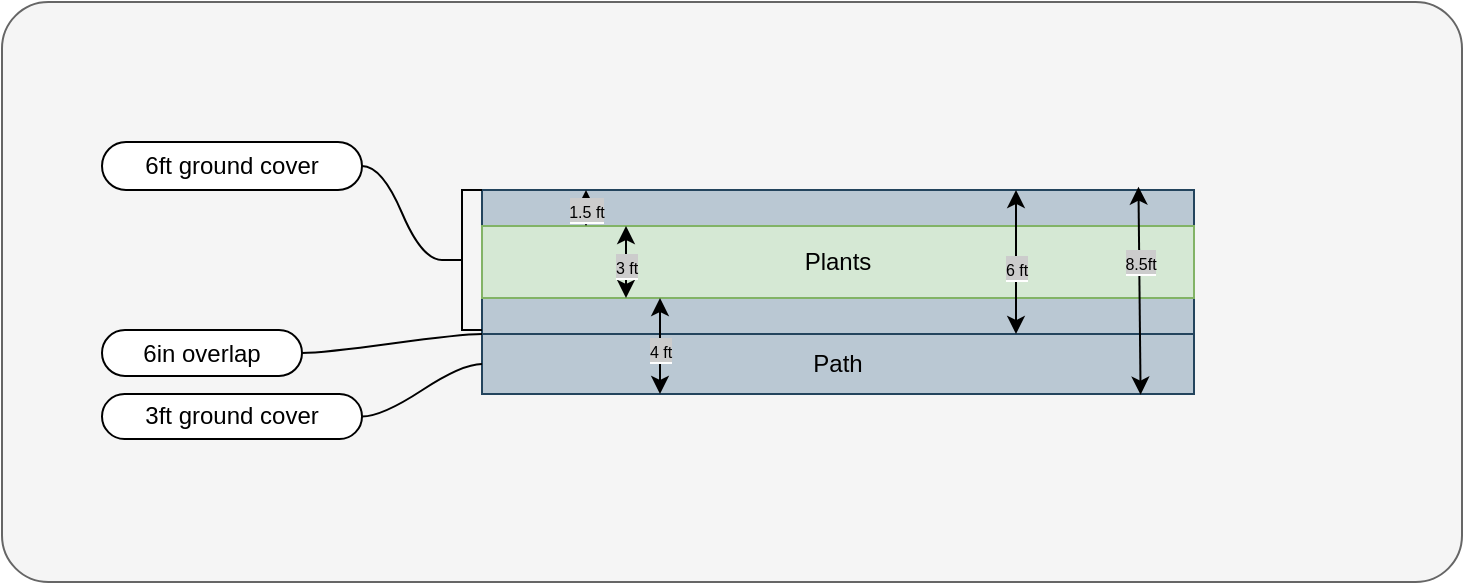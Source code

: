 <mxfile version="14.1.5" type="device" pages="2"><diagram id="gE3I5sO9jnVOb5D97aRu" name="spacing"><mxGraphModel dx="706" dy="423" grid="1" gridSize="10" guides="1" tooltips="1" connect="1" arrows="1" fold="1" page="1" pageScale="1" pageWidth="1100" pageHeight="850" background="none" math="0" shadow="0"><root><mxCell id="51EHYPrN5txZ1u36gJuT-0"/><mxCell id="51EHYPrN5txZ1u36gJuT-1" parent="51EHYPrN5txZ1u36gJuT-0"/><mxCell id="uybSEQsgyIOswkNyAxcP-0" value="" style="rounded=1;whiteSpace=wrap;html=1;fillColor=#f5f5f5;strokeColor=#666666;fontColor=#333333;arcSize=8;" vertex="1" parent="51EHYPrN5txZ1u36gJuT-1"><mxGeometry x="230" y="96" width="730" height="290" as="geometry"/></mxCell><mxCell id="51EHYPrN5txZ1u36gJuT-2" value="" style="group" parent="51EHYPrN5txZ1u36gJuT-1" vertex="1" connectable="0"><mxGeometry x="470" y="190" width="356" height="102" as="geometry"/></mxCell><mxCell id="51EHYPrN5txZ1u36gJuT-3" value="Path" style="rounded=0;whiteSpace=wrap;html=1;direction=south;fillColor=#bac8d3;strokeColor=#23445d;container=0;" parent="51EHYPrN5txZ1u36gJuT-2" vertex="1"><mxGeometry y="72" width="356.0" height="30" as="geometry"/></mxCell><mxCell id="51EHYPrN5txZ1u36gJuT-4" value="" style="rounded=0;whiteSpace=wrap;html=1;direction=south;fillColor=#bac8d3;strokeColor=#23445d;container=0;" parent="51EHYPrN5txZ1u36gJuT-2" vertex="1"><mxGeometry width="356.0" height="72" as="geometry"/></mxCell><mxCell id="51EHYPrN5txZ1u36gJuT-5" value="Plants" style="rounded=0;whiteSpace=wrap;html=1;direction=south;fillColor=#d5e8d4;strokeColor=#82b366;container=0;" parent="51EHYPrN5txZ1u36gJuT-2" vertex="1"><mxGeometry y="18" width="356.0" height="36" as="geometry"/></mxCell><mxCell id="WfmqOatAG1XsQX6PbDF4-4" value="&lt;span style=&quot;background-color: rgb(204 , 204 , 204)&quot;&gt;&lt;font style=&quot;font-size: 8px&quot;&gt;8.5ft&lt;/font&gt;&lt;/span&gt;" style="endArrow=classic;startArrow=classic;html=1;exitX=1.011;exitY=0.075;exitDx=0;exitDy=0;entryX=-0.023;entryY=0.078;entryDx=0;entryDy=0;entryPerimeter=0;exitPerimeter=0;" edge="1" parent="51EHYPrN5txZ1u36gJuT-2" source="51EHYPrN5txZ1u36gJuT-3" target="51EHYPrN5txZ1u36gJuT-4"><mxGeometry x="0.276" width="50" height="50" relative="1" as="geometry"><mxPoint x="277" y="112" as="sourcePoint"/><mxPoint x="277" y="64" as="targetPoint"/><mxPoint as="offset"/></mxGeometry></mxCell><mxCell id="WfmqOatAG1XsQX6PbDF4-5" value="&lt;span style=&quot;background-color: rgb(204 , 204 , 204)&quot;&gt;&lt;font style=&quot;font-size: 8px&quot;&gt;4 ft&lt;/font&gt;&lt;/span&gt;" style="endArrow=classic;startArrow=classic;html=1;exitX=1;exitY=0.75;exitDx=0;exitDy=0;entryX=1;entryY=0.75;entryDx=0;entryDy=0;" edge="1" parent="51EHYPrN5txZ1u36gJuT-2" source="51EHYPrN5txZ1u36gJuT-3" target="51EHYPrN5txZ1u36gJuT-5"><mxGeometry x="-0.083" width="50" height="50" relative="1" as="geometry"><mxPoint x="339.3" y="112.33" as="sourcePoint"/><mxPoint x="338.232" y="8.344" as="targetPoint"/><mxPoint as="offset"/></mxGeometry></mxCell><mxCell id="WfmqOatAG1XsQX6PbDF4-6" value="&lt;span style=&quot;background-color: rgb(204 , 204 , 204)&quot;&gt;&lt;font style=&quot;font-size: 8px&quot;&gt;6 ft&lt;/font&gt;&lt;/span&gt;" style="endArrow=classic;startArrow=classic;html=1;exitX=0;exitY=0.25;exitDx=0;exitDy=0;entryX=0;entryY=0.25;entryDx=0;entryDy=0;" edge="1" parent="51EHYPrN5txZ1u36gJuT-2" source="51EHYPrN5txZ1u36gJuT-3" target="51EHYPrN5txZ1u36gJuT-4"><mxGeometry x="-0.083" width="50" height="50" relative="1" as="geometry"><mxPoint x="99" y="112" as="sourcePoint"/><mxPoint x="99" y="64" as="targetPoint"/><mxPoint as="offset"/></mxGeometry></mxCell><mxCell id="WfmqOatAG1XsQX6PbDF4-7" value="&lt;span style=&quot;background-color: rgb(204 , 204 , 204)&quot;&gt;&lt;font style=&quot;font-size: 8px&quot;&gt;1.5 ft&lt;/font&gt;&lt;/span&gt;" style="endArrow=classic;startArrow=classic;html=1;exitX=0;exitY=0.75;exitDx=0;exitDy=0;entryX=0;entryY=0.75;entryDx=0;entryDy=0;" edge="1" parent="51EHYPrN5txZ1u36gJuT-2"><mxGeometry x="-0.083" width="50" height="50" relative="1" as="geometry"><mxPoint x="52.0" y="18" as="sourcePoint"/><mxPoint x="52" as="targetPoint"/><mxPoint as="offset"/></mxGeometry></mxCell><mxCell id="WfmqOatAG1XsQX6PbDF4-8" value="&lt;span style=&quot;background-color: rgb(204 , 204 , 204)&quot;&gt;&lt;font style=&quot;font-size: 8px&quot;&gt;3 ft&lt;/font&gt;&lt;/span&gt;" style="endArrow=classic;startArrow=classic;html=1;exitX=1;exitY=0.75;exitDx=0;exitDy=0;entryX=0;entryY=0.75;entryDx=0;entryDy=0;rounded=0;" edge="1" parent="51EHYPrN5txZ1u36gJuT-2"><mxGeometry x="-0.083" width="50" height="50" relative="1" as="geometry"><mxPoint x="72" y="54" as="sourcePoint"/><mxPoint x="72.0" y="18" as="targetPoint"/><mxPoint as="offset"/></mxGeometry></mxCell><mxCell id="WfmqOatAG1XsQX6PbDF4-9" value="3ft ground cover" style="whiteSpace=wrap;html=1;rounded=1;arcSize=50;align=center;verticalAlign=middle;strokeWidth=1;autosize=1;spacing=4;treeFolding=1;treeMoving=1;newEdgeStyle={&quot;edgeStyle&quot;:&quot;entityRelationEdgeStyle&quot;,&quot;startArrow&quot;:&quot;none&quot;,&quot;endArrow&quot;:&quot;none&quot;,&quot;segment&quot;:10,&quot;curved&quot;:1};" vertex="1" parent="51EHYPrN5txZ1u36gJuT-1"><mxGeometry x="280" y="292" width="130" height="22.5" as="geometry"/></mxCell><mxCell id="WfmqOatAG1XsQX6PbDF4-10" value="" style="edgeStyle=entityRelationEdgeStyle;startArrow=none;endArrow=none;segment=10;curved=1;exitX=0.5;exitY=1;exitDx=0;exitDy=0;" edge="1" target="WfmqOatAG1XsQX6PbDF4-9" parent="51EHYPrN5txZ1u36gJuT-1" source="51EHYPrN5txZ1u36gJuT-3"><mxGeometry relative="1" as="geometry"><mxPoint x="736" y="130" as="sourcePoint"/></mxGeometry></mxCell><mxCell id="WfmqOatAG1XsQX6PbDF4-11" value="6ft ground cover" style="whiteSpace=wrap;html=1;rounded=1;arcSize=50;align=center;verticalAlign=middle;strokeWidth=1;autosize=1;spacing=4;treeFolding=1;treeMoving=1;newEdgeStyle={&quot;edgeStyle&quot;:&quot;entityRelationEdgeStyle&quot;,&quot;startArrow&quot;:&quot;none&quot;,&quot;endArrow&quot;:&quot;none&quot;,&quot;segment&quot;:10,&quot;curved&quot;:1};" vertex="1" parent="51EHYPrN5txZ1u36gJuT-1"><mxGeometry x="280" y="166" width="130" height="24" as="geometry"/></mxCell><mxCell id="WfmqOatAG1XsQX6PbDF4-13" value="" style="edgeStyle=entityRelationEdgeStyle;startArrow=none;endArrow=none;segment=10;curved=1;exitX=0;exitY=0.5;exitDx=0;exitDy=0;exitPerimeter=0;" edge="1" parent="51EHYPrN5txZ1u36gJuT-1" source="WfmqOatAG1XsQX6PbDF4-16" target="WfmqOatAG1XsQX6PbDF4-11"><mxGeometry relative="1" as="geometry"><mxPoint x="480" y="287" as="sourcePoint"/><mxPoint x="440" y="290.75" as="targetPoint"/></mxGeometry></mxCell><mxCell id="WfmqOatAG1XsQX6PbDF4-14" value="6in overlap" style="whiteSpace=wrap;html=1;rounded=1;arcSize=50;align=center;verticalAlign=middle;strokeWidth=1;autosize=1;spacing=4;treeFolding=1;treeMoving=1;newEdgeStyle={&quot;edgeStyle&quot;:&quot;entityRelationEdgeStyle&quot;,&quot;startArrow&quot;:&quot;none&quot;,&quot;endArrow&quot;:&quot;none&quot;,&quot;segment&quot;:10,&quot;curved&quot;:1};" vertex="1" parent="51EHYPrN5txZ1u36gJuT-1"><mxGeometry x="280" y="260" width="100" height="23" as="geometry"/></mxCell><mxCell id="WfmqOatAG1XsQX6PbDF4-15" value="" style="edgeStyle=entityRelationEdgeStyle;startArrow=none;endArrow=none;segment=10;curved=1;exitX=0;exitY=1;exitDx=0;exitDy=0;entryX=1;entryY=0.5;entryDx=0;entryDy=0;" edge="1" parent="51EHYPrN5txZ1u36gJuT-1" source="51EHYPrN5txZ1u36gJuT-3" target="WfmqOatAG1XsQX6PbDF4-14"><mxGeometry relative="1" as="geometry"><mxPoint x="480" y="236" as="sourcePoint"/><mxPoint x="435" y="198" as="targetPoint"/></mxGeometry></mxCell><mxCell id="WfmqOatAG1XsQX6PbDF4-16" value="" style="strokeWidth=1;html=1;shape=mxgraph.flowchart.annotation_2;align=left;labelPosition=right;pointerEvents=1;" vertex="1" parent="51EHYPrN5txZ1u36gJuT-1"><mxGeometry x="450" y="190" width="20" height="70" as="geometry"/></mxCell></root></mxGraphModel></diagram><diagram id="QsnmUS-QM2CJfxqRyiwe" name="field"><mxGraphModel dx="2353" dy="1410" grid="0" gridSize="12" guides="1" tooltips="1" connect="1" arrows="1" fold="1" page="1" pageScale="1" pageWidth="1100" pageHeight="850" math="0" shadow="0"><root><mxCell id="0"/><mxCell id="1" parent="0"/><mxCell id="KE1tlUZhv11bgeXB61bq-23" value="" style="group" vertex="1" connectable="0" parent="1"><mxGeometry x="972" y="51" width="96" height="50" as="geometry"/></mxCell><mxCell id="AgLIfANWJxj0jTyzp6Zf-1" value="&lt;font style=&quot;font-size: 24px&quot;&gt;N&lt;/font&gt;" style="shape=flexArrow;endArrow=classic;html=1;" parent="KE1tlUZhv11bgeXB61bq-23" edge="1"><mxGeometry width="57.143" height="50" as="geometry"><mxPoint x="4.571" y="50" as="sourcePoint"/><mxPoint x="4.571" as="targetPoint"/><mxPoint y="-45" as="offset"/></mxGeometry></mxCell><mxCell id="AgLIfANWJxj0jTyzp6Zf-4" value="&lt;font style=&quot;font-size: 13px&quot;&gt;&lt;font style=&quot;font-size: 13px&quot;&gt;Scale: &lt;br&gt;1pt = 1.5 in&lt;br&gt;&lt;/font&gt;(ft*12/1.5)&lt;br&gt;&lt;/font&gt;" style="text;html=1;strokeColor=none;fillColor=none;align=center;verticalAlign=middle;whiteSpace=wrap;rounded=0;container=0;" parent="KE1tlUZhv11bgeXB61bq-23" vertex="1"><mxGeometry y="10" width="96" height="34" as="geometry"/></mxCell><mxCell id="dWwffbksg-YVCnmTd8eX-1" value="" style="group" vertex="1" connectable="0" parent="1"><mxGeometry x="230" y="87" width="640" height="68" as="geometry"/></mxCell><mxCell id="AgLIfANWJxj0jTyzp6Zf-6" value="" style="rounded=0;whiteSpace=wrap;html=1;direction=south;fillColor=#bac8d3;strokeColor=#23445d;container=0;" parent="dWwffbksg-YVCnmTd8eX-1" vertex="1"><mxGeometry y="48" width="640" height="20" as="geometry"/></mxCell><mxCell id="AgLIfANWJxj0jTyzp6Zf-3" value="" style="rounded=0;whiteSpace=wrap;html=1;direction=south;fillColor=#bac8d3;strokeColor=#23445d;container=0;" parent="dWwffbksg-YVCnmTd8eX-1" vertex="1"><mxGeometry width="640" height="48" as="geometry"/></mxCell><mxCell id="AgLIfANWJxj0jTyzp6Zf-16" value="Bed 1" style="rounded=0;whiteSpace=wrap;html=1;direction=south;fillColor=#d5e8d4;strokeColor=#82b366;container=0;" parent="dWwffbksg-YVCnmTd8eX-1" vertex="1"><mxGeometry y="12" width="640" height="24" as="geometry"/></mxCell><mxCell id="dWwffbksg-YVCnmTd8eX-2" value="" style="group" vertex="1" connectable="0" parent="1"><mxGeometry x="230" y="154" width="640" height="68" as="geometry"/></mxCell><mxCell id="dWwffbksg-YVCnmTd8eX-3" value="" style="rounded=0;whiteSpace=wrap;html=1;direction=south;fillColor=#bac8d3;strokeColor=#23445d;container=0;" vertex="1" parent="dWwffbksg-YVCnmTd8eX-2"><mxGeometry y="48" width="640" height="20" as="geometry"/></mxCell><mxCell id="dWwffbksg-YVCnmTd8eX-4" value="" style="rounded=0;whiteSpace=wrap;html=1;direction=south;fillColor=#bac8d3;strokeColor=#23445d;container=0;" vertex="1" parent="dWwffbksg-YVCnmTd8eX-2"><mxGeometry width="640" height="48" as="geometry"/></mxCell><mxCell id="dWwffbksg-YVCnmTd8eX-5" value="Bed 2" style="rounded=0;whiteSpace=wrap;html=1;direction=south;fillColor=#d5e8d4;strokeColor=#82b366;container=0;" vertex="1" parent="dWwffbksg-YVCnmTd8eX-2"><mxGeometry y="12" width="640" height="24" as="geometry"/></mxCell><mxCell id="dWwffbksg-YVCnmTd8eX-30" value="" style="group" vertex="1" connectable="0" parent="1"><mxGeometry x="230" y="222" width="640" height="68" as="geometry"/></mxCell><mxCell id="dWwffbksg-YVCnmTd8eX-31" value="" style="rounded=0;whiteSpace=wrap;html=1;direction=south;fillColor=#bac8d3;strokeColor=#23445d;container=0;" vertex="1" parent="dWwffbksg-YVCnmTd8eX-30"><mxGeometry y="48" width="640" height="20" as="geometry"/></mxCell><mxCell id="dWwffbksg-YVCnmTd8eX-32" value="" style="rounded=0;whiteSpace=wrap;html=1;direction=south;fillColor=#bac8d3;strokeColor=#23445d;container=0;" vertex="1" parent="dWwffbksg-YVCnmTd8eX-30"><mxGeometry width="640" height="48" as="geometry"/></mxCell><mxCell id="dWwffbksg-YVCnmTd8eX-33" value="Bed 3" style="rounded=0;whiteSpace=wrap;html=1;direction=south;fillColor=#d5e8d4;strokeColor=#82b366;container=0;" vertex="1" parent="dWwffbksg-YVCnmTd8eX-30"><mxGeometry y="12" width="640" height="24" as="geometry"/></mxCell><mxCell id="dWwffbksg-YVCnmTd8eX-34" value="" style="group" vertex="1" connectable="0" parent="1"><mxGeometry x="230" y="289" width="640" height="68" as="geometry"/></mxCell><mxCell id="dWwffbksg-YVCnmTd8eX-35" value="" style="rounded=0;whiteSpace=wrap;html=1;direction=south;fillColor=#bac8d3;strokeColor=#23445d;container=0;" vertex="1" parent="dWwffbksg-YVCnmTd8eX-34"><mxGeometry y="48" width="640" height="20" as="geometry"/></mxCell><mxCell id="dWwffbksg-YVCnmTd8eX-36" value="" style="rounded=0;whiteSpace=wrap;html=1;direction=south;fillColor=#bac8d3;strokeColor=#23445d;container=0;" vertex="1" parent="dWwffbksg-YVCnmTd8eX-34"><mxGeometry width="640" height="48" as="geometry"/></mxCell><mxCell id="dWwffbksg-YVCnmTd8eX-37" value="Bed 4" style="rounded=0;whiteSpace=wrap;html=1;direction=south;fillColor=#d5e8d4;strokeColor=#82b366;container=0;" vertex="1" parent="dWwffbksg-YVCnmTd8eX-34"><mxGeometry y="12" width="640" height="24" as="geometry"/></mxCell><mxCell id="dWwffbksg-YVCnmTd8eX-38" value="" style="group" vertex="1" connectable="0" parent="1"><mxGeometry x="230" y="357" width="640" height="68" as="geometry"/></mxCell><mxCell id="dWwffbksg-YVCnmTd8eX-39" value="" style="rounded=0;whiteSpace=wrap;html=1;direction=south;fillColor=#bac8d3;strokeColor=#23445d;container=0;" vertex="1" parent="dWwffbksg-YVCnmTd8eX-38"><mxGeometry y="48" width="640" height="20" as="geometry"/></mxCell><mxCell id="dWwffbksg-YVCnmTd8eX-40" value="" style="rounded=0;whiteSpace=wrap;html=1;direction=south;fillColor=#bac8d3;strokeColor=#23445d;container=0;" vertex="1" parent="dWwffbksg-YVCnmTd8eX-38"><mxGeometry width="640" height="48" as="geometry"/></mxCell><mxCell id="dWwffbksg-YVCnmTd8eX-41" value="Bed 5" style="rounded=0;whiteSpace=wrap;html=1;direction=south;fillColor=#d5e8d4;strokeColor=#82b366;container=0;" vertex="1" parent="dWwffbksg-YVCnmTd8eX-38"><mxGeometry y="12" width="640" height="24" as="geometry"/></mxCell><mxCell id="dWwffbksg-YVCnmTd8eX-42" value="" style="group" vertex="1" connectable="0" parent="1"><mxGeometry x="230" y="424" width="640" height="68" as="geometry"/></mxCell><mxCell id="dWwffbksg-YVCnmTd8eX-43" value="" style="rounded=0;whiteSpace=wrap;html=1;direction=south;fillColor=#bac8d3;strokeColor=#23445d;container=0;" vertex="1" parent="dWwffbksg-YVCnmTd8eX-42"><mxGeometry y="48" width="640" height="20" as="geometry"/></mxCell><mxCell id="dWwffbksg-YVCnmTd8eX-44" value="" style="rounded=0;whiteSpace=wrap;html=1;direction=south;fillColor=#bac8d3;strokeColor=#23445d;container=0;" vertex="1" parent="dWwffbksg-YVCnmTd8eX-42"><mxGeometry width="640" height="48" as="geometry"/></mxCell><mxCell id="dWwffbksg-YVCnmTd8eX-45" value="Bed 6" style="rounded=0;whiteSpace=wrap;html=1;direction=south;fillColor=#d5e8d4;strokeColor=#82b366;container=0;" vertex="1" parent="dWwffbksg-YVCnmTd8eX-42"><mxGeometry y="12" width="640" height="24" as="geometry"/></mxCell><mxCell id="dWwffbksg-YVCnmTd8eX-46" value="" style="group" vertex="1" connectable="0" parent="1"><mxGeometry x="230" y="492" width="640" height="68" as="geometry"/></mxCell><mxCell id="dWwffbksg-YVCnmTd8eX-47" value="" style="rounded=0;whiteSpace=wrap;html=1;direction=south;fillColor=#bac8d3;strokeColor=#23445d;container=0;" vertex="1" parent="dWwffbksg-YVCnmTd8eX-46"><mxGeometry y="48" width="640" height="20" as="geometry"/></mxCell><mxCell id="dWwffbksg-YVCnmTd8eX-48" value="" style="rounded=0;whiteSpace=wrap;html=1;direction=south;fillColor=#bac8d3;strokeColor=#23445d;container=0;" vertex="1" parent="dWwffbksg-YVCnmTd8eX-46"><mxGeometry width="640" height="48" as="geometry"/></mxCell><mxCell id="dWwffbksg-YVCnmTd8eX-49" value="Bed 7" style="rounded=0;whiteSpace=wrap;html=1;direction=south;fillColor=#d5e8d4;strokeColor=#82b366;container=0;" vertex="1" parent="dWwffbksg-YVCnmTd8eX-46"><mxGeometry y="12" width="640" height="24" as="geometry"/></mxCell><mxCell id="dWwffbksg-YVCnmTd8eX-50" value="" style="group" vertex="1" connectable="0" parent="1"><mxGeometry x="230" y="559" width="640" height="68" as="geometry"/></mxCell><mxCell id="dWwffbksg-YVCnmTd8eX-51" value="" style="rounded=0;whiteSpace=wrap;html=1;direction=south;fillColor=#bac8d3;strokeColor=#23445d;container=0;" vertex="1" parent="dWwffbksg-YVCnmTd8eX-50"><mxGeometry y="48" width="640" height="20" as="geometry"/></mxCell><mxCell id="dWwffbksg-YVCnmTd8eX-52" value="" style="rounded=0;whiteSpace=wrap;html=1;direction=south;fillColor=#bac8d3;strokeColor=#23445d;container=0;" vertex="1" parent="dWwffbksg-YVCnmTd8eX-50"><mxGeometry width="640" height="48" as="geometry"/></mxCell><mxCell id="dWwffbksg-YVCnmTd8eX-53" value="Bed 8" style="rounded=0;whiteSpace=wrap;html=1;direction=south;fillColor=#d5e8d4;strokeColor=#82b366;container=0;" vertex="1" parent="dWwffbksg-YVCnmTd8eX-50"><mxGeometry y="12" width="640" height="24" as="geometry"/></mxCell><mxCell id="dWwffbksg-YVCnmTd8eX-54" value="" style="group" vertex="1" connectable="0" parent="1"><mxGeometry x="230" y="627" width="640" height="68" as="geometry"/></mxCell><mxCell id="dWwffbksg-YVCnmTd8eX-55" value="" style="rounded=0;whiteSpace=wrap;html=1;direction=south;fillColor=#bac8d3;strokeColor=#23445d;container=0;" vertex="1" parent="dWwffbksg-YVCnmTd8eX-54"><mxGeometry y="48" width="640" height="20" as="geometry"/></mxCell><mxCell id="dWwffbksg-YVCnmTd8eX-56" value="" style="rounded=0;whiteSpace=wrap;html=1;direction=south;fillColor=#bac8d3;strokeColor=#23445d;container=0;" vertex="1" parent="dWwffbksg-YVCnmTd8eX-54"><mxGeometry width="640" height="48" as="geometry"/></mxCell><mxCell id="dWwffbksg-YVCnmTd8eX-57" value="Bed 9" style="rounded=0;whiteSpace=wrap;html=1;direction=south;fillColor=#d5e8d4;strokeColor=#82b366;container=0;" vertex="1" parent="dWwffbksg-YVCnmTd8eX-54"><mxGeometry y="12" width="640" height="24" as="geometry"/></mxCell><mxCell id="dWwffbksg-YVCnmTd8eX-58" value="" style="group" vertex="1" connectable="0" parent="1"><mxGeometry x="230" y="694" width="640" height="68" as="geometry"/></mxCell><mxCell id="dWwffbksg-YVCnmTd8eX-59" value="" style="rounded=0;whiteSpace=wrap;html=1;direction=south;fillColor=#bac8d3;strokeColor=#23445d;container=0;" vertex="1" parent="dWwffbksg-YVCnmTd8eX-58"><mxGeometry y="48" width="640" height="20" as="geometry"/></mxCell><mxCell id="dWwffbksg-YVCnmTd8eX-60" value="" style="rounded=0;whiteSpace=wrap;html=1;direction=south;fillColor=#bac8d3;strokeColor=#23445d;container=0;" vertex="1" parent="dWwffbksg-YVCnmTd8eX-58"><mxGeometry width="640" height="48" as="geometry"/></mxCell><mxCell id="dWwffbksg-YVCnmTd8eX-61" value="Bed 10" style="rounded=0;whiteSpace=wrap;html=1;direction=south;fillColor=#d5e8d4;strokeColor=#82b366;container=0;" vertex="1" parent="dWwffbksg-YVCnmTd8eX-58"><mxGeometry y="12" width="640" height="24" as="geometry"/></mxCell><mxCell id="dWwffbksg-YVCnmTd8eX-63" value="" style="shape=curlyBracket;whiteSpace=wrap;html=1;rounded=1;strokeWidth=1;direction=west;size=0.5;" vertex="1" parent="1"><mxGeometry x="876" y="87" width="168" height="672" as="geometry"/></mxCell><mxCell id="dWwffbksg-YVCnmTd8eX-67" value="&lt;font style=&quot;font-size: 16px;&quot;&gt;85 ft&lt;/font&gt;" style="text;strokeColor=none;fillColor=none;html=1;fontSize=16;fontStyle=1;verticalAlign=middle;align=center;" vertex="1" parent="1"><mxGeometry x="974" y="403" width="72" height="20" as="geometry"/></mxCell><mxCell id="dWwffbksg-YVCnmTd8eX-88" style="edgeStyle=orthogonalEdgeStyle;rounded=0;orthogonalLoop=1;jettySize=auto;html=1;entryX=0.5;entryY=1;entryDx=0;entryDy=0;startArrow=oval;startFill=1;endArrow=oval;endFill=1;fontSize=16;" edge="1" parent="1" source="dWwffbksg-YVCnmTd8eX-87" target="dWwffbksg-YVCnmTd8eX-61"><mxGeometry relative="1" as="geometry"/></mxCell><mxCell id="dWwffbksg-YVCnmTd8eX-89" style="edgeStyle=orthogonalEdgeStyle;rounded=0;orthogonalLoop=1;jettySize=auto;html=1;entryX=0.5;entryY=1;entryDx=0;entryDy=0;startArrow=oval;startFill=1;endArrow=oval;endFill=1;fontSize=16;" edge="1" parent="1" source="dWwffbksg-YVCnmTd8eX-87" target="dWwffbksg-YVCnmTd8eX-56"><mxGeometry relative="1" as="geometry"/></mxCell><mxCell id="dWwffbksg-YVCnmTd8eX-90" style="edgeStyle=orthogonalEdgeStyle;rounded=0;orthogonalLoop=1;jettySize=auto;html=1;entryX=0.5;entryY=1;entryDx=0;entryDy=0;startArrow=oval;startFill=1;endArrow=oval;endFill=1;fontSize=16;" edge="1" parent="1" source="dWwffbksg-YVCnmTd8eX-87" target="dWwffbksg-YVCnmTd8eX-53"><mxGeometry relative="1" as="geometry"/></mxCell><mxCell id="dWwffbksg-YVCnmTd8eX-91" style="edgeStyle=orthogonalEdgeStyle;rounded=0;orthogonalLoop=1;jettySize=auto;html=1;entryX=0.5;entryY=1;entryDx=0;entryDy=0;startArrow=oval;startFill=1;endArrow=oval;endFill=1;fontSize=16;" edge="1" parent="1" source="dWwffbksg-YVCnmTd8eX-87" target="dWwffbksg-YVCnmTd8eX-49"><mxGeometry relative="1" as="geometry"/></mxCell><mxCell id="dWwffbksg-YVCnmTd8eX-92" style="edgeStyle=orthogonalEdgeStyle;rounded=0;orthogonalLoop=1;jettySize=auto;html=1;entryX=0.5;entryY=1;entryDx=0;entryDy=0;startArrow=oval;startFill=1;endArrow=oval;endFill=1;fontSize=16;" edge="1" parent="1" source="dWwffbksg-YVCnmTd8eX-87" target="dWwffbksg-YVCnmTd8eX-45"><mxGeometry relative="1" as="geometry"/></mxCell><mxCell id="dWwffbksg-YVCnmTd8eX-93" style="edgeStyle=orthogonalEdgeStyle;rounded=0;orthogonalLoop=1;jettySize=auto;html=1;entryX=0.5;entryY=1;entryDx=0;entryDy=0;startArrow=oval;startFill=1;endArrow=oval;endFill=1;fontSize=16;" edge="1" parent="1" source="dWwffbksg-YVCnmTd8eX-87" target="dWwffbksg-YVCnmTd8eX-41"><mxGeometry relative="1" as="geometry"/></mxCell><mxCell id="dWwffbksg-YVCnmTd8eX-94" style="edgeStyle=orthogonalEdgeStyle;rounded=0;orthogonalLoop=1;jettySize=auto;html=1;entryX=0.5;entryY=1;entryDx=0;entryDy=0;startArrow=oval;startFill=1;endArrow=oval;endFill=1;fontSize=16;" edge="1" parent="1" source="dWwffbksg-YVCnmTd8eX-87" target="dWwffbksg-YVCnmTd8eX-37"><mxGeometry relative="1" as="geometry"/></mxCell><mxCell id="dWwffbksg-YVCnmTd8eX-95" style="edgeStyle=orthogonalEdgeStyle;rounded=0;orthogonalLoop=1;jettySize=auto;html=1;entryX=0.5;entryY=1;entryDx=0;entryDy=0;startArrow=oval;startFill=1;endArrow=oval;endFill=1;fontSize=16;" edge="1" parent="1" source="dWwffbksg-YVCnmTd8eX-87" target="dWwffbksg-YVCnmTd8eX-33"><mxGeometry relative="1" as="geometry"/></mxCell><mxCell id="dWwffbksg-YVCnmTd8eX-96" style="edgeStyle=orthogonalEdgeStyle;rounded=0;orthogonalLoop=1;jettySize=auto;html=1;entryX=0.5;entryY=1;entryDx=0;entryDy=0;startArrow=oval;startFill=1;endArrow=oval;endFill=1;fontSize=16;" edge="1" parent="1" source="dWwffbksg-YVCnmTd8eX-87" target="dWwffbksg-YVCnmTd8eX-5"><mxGeometry relative="1" as="geometry"/></mxCell><mxCell id="dWwffbksg-YVCnmTd8eX-97" style="edgeStyle=orthogonalEdgeStyle;rounded=0;orthogonalLoop=1;jettySize=auto;html=1;entryX=0.5;entryY=1;entryDx=0;entryDy=0;startArrow=oval;startFill=1;endArrow=oval;endFill=1;fontSize=16;" edge="1" parent="1" source="dWwffbksg-YVCnmTd8eX-87" target="AgLIfANWJxj0jTyzp6Zf-16"><mxGeometry relative="1" as="geometry"/></mxCell><mxCell id="dWwffbksg-YVCnmTd8eX-87" value="Water" style="verticalLabelPosition=bottom;verticalAlign=top;html=1;shape=mxgraph.flowchart.or;strokeWidth=1;fontSize=16;align=center;" vertex="1" parent="1"><mxGeometry x="86" y="39" width="24" height="30" as="geometry"/></mxCell><mxCell id="dWwffbksg-YVCnmTd8eX-99" value="" style="shape=curlyBracket;whiteSpace=wrap;html=1;rounded=1;strokeWidth=1;direction=north;size=0.5;" vertex="1" parent="1"><mxGeometry x="230" y="771" width="646" height="48" as="geometry"/></mxCell><mxCell id="dWwffbksg-YVCnmTd8eX-100" value="&lt;font style=&quot;font-size: 16px&quot;&gt;80 ft&lt;/font&gt;" style="text;strokeColor=none;fillColor=none;html=1;fontSize=16;fontStyle=1;verticalAlign=middle;align=center;" vertex="1" parent="1"><mxGeometry x="517" y="807" width="72" height="40" as="geometry"/></mxCell><mxCell id="dWwffbksg-YVCnmTd8eX-134" value="" style="shape=curlyBracket;whiteSpace=wrap;html=1;rounded=1;strokeWidth=1;direction=west;size=0.5;" vertex="1" parent="1"><mxGeometry x="870" y="121" width="32" height="48" as="geometry"/></mxCell><mxCell id="bX782joA3NUBIDq-B1NP-1" value="&lt;font style=&quot;font-size: 16px&quot;&gt;4 ft&lt;/font&gt;" style="text;strokeColor=none;fillColor=none;html=1;fontSize=16;fontStyle=1;verticalAlign=middle;align=center;" vertex="1" parent="1"><mxGeometry x="895" y="133" width="46" height="24" as="geometry"/></mxCell></root></mxGraphModel></diagram></mxfile>